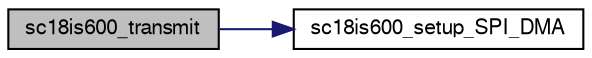 digraph "sc18is600_transmit"
{
  edge [fontname="FreeSans",fontsize="10",labelfontname="FreeSans",labelfontsize="10"];
  node [fontname="FreeSans",fontsize="10",shape=record];
  rankdir="LR";
  Node1 [label="sc18is600_transmit",height=0.2,width=0.4,color="black", fillcolor="grey75", style="filled", fontcolor="black"];
  Node1 -> Node2 [color="midnightblue",fontsize="10",style="solid",fontname="FreeSans"];
  Node2 [label="sc18is600_setup_SPI_DMA",height=0.2,width=0.4,color="black", fillcolor="white", style="filled",URL="$sc18is600__arch_8c.html#ac1c3ce0a750435f184d007337842d76c"];
}
